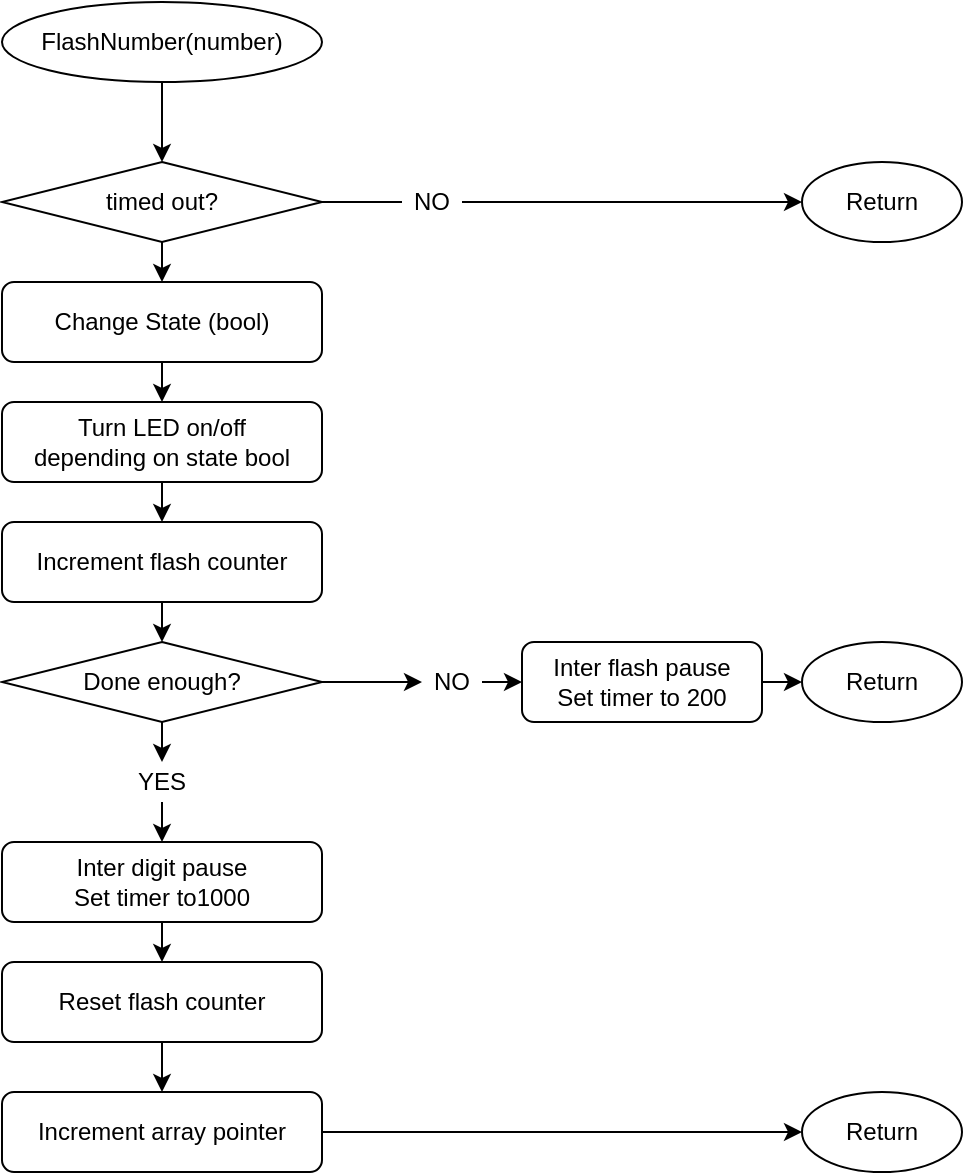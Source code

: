 <mxfile>
    <diagram id="JWU_pq0ETkwyuFgzXTky" name="Page-1">
        <mxGraphModel dx="1221" dy="738" grid="1" gridSize="10" guides="1" tooltips="1" connect="1" arrows="1" fold="1" page="1" pageScale="1" pageWidth="827" pageHeight="1169" math="0" shadow="0">
            <root>
                <mxCell id="0"/>
                <mxCell id="1" parent="0"/>
                <mxCell id="12" value="" style="edgeStyle=none;html=1;" edge="1" parent="1" source="2" target="5">
                    <mxGeometry relative="1" as="geometry"/>
                </mxCell>
                <mxCell id="2" value="Change State (bool)" style="rounded=1;whiteSpace=wrap;html=1;" vertex="1" parent="1">
                    <mxGeometry x="160" y="180" width="160" height="40" as="geometry"/>
                </mxCell>
                <mxCell id="20" value="" style="edgeStyle=none;html=1;startArrow=none;" edge="1" parent="1" source="21" target="14">
                    <mxGeometry relative="1" as="geometry"/>
                </mxCell>
                <mxCell id="40" style="edgeStyle=none;html=1;" edge="1" parent="1" source="3" target="21">
                    <mxGeometry relative="1" as="geometry"/>
                </mxCell>
                <mxCell id="41" style="edgeStyle=none;html=1;exitX=1;exitY=0.5;exitDx=0;exitDy=0;entryX=0;entryY=0.5;entryDx=0;entryDy=0;" edge="1" parent="1" source="3" target="31">
                    <mxGeometry relative="1" as="geometry"/>
                </mxCell>
                <mxCell id="3" value="Done enough?" style="rhombus;whiteSpace=wrap;html=1;" vertex="1" parent="1">
                    <mxGeometry x="160" y="360" width="160" height="40" as="geometry"/>
                </mxCell>
                <mxCell id="9" style="edgeStyle=none;html=1;startArrow=none;" edge="1" parent="1" source="16" target="8">
                    <mxGeometry relative="1" as="geometry"/>
                </mxCell>
                <mxCell id="11" value="" style="edgeStyle=none;html=1;" edge="1" parent="1" source="4" target="2">
                    <mxGeometry relative="1" as="geometry"/>
                </mxCell>
                <mxCell id="4" value="timed out?" style="rhombus;whiteSpace=wrap;html=1;" vertex="1" parent="1">
                    <mxGeometry x="160" y="120" width="160" height="40" as="geometry"/>
                </mxCell>
                <mxCell id="18" value="" style="edgeStyle=none;html=1;" edge="1" parent="1" source="5" target="13">
                    <mxGeometry relative="1" as="geometry"/>
                </mxCell>
                <mxCell id="5" value="Turn LED on/off&lt;br&gt;depending on state bool" style="rounded=1;whiteSpace=wrap;html=1;" vertex="1" parent="1">
                    <mxGeometry x="160" y="240" width="160" height="40" as="geometry"/>
                </mxCell>
                <mxCell id="7" value="" style="edgeStyle=none;html=1;" edge="1" parent="1" source="6" target="4">
                    <mxGeometry relative="1" as="geometry"/>
                </mxCell>
                <mxCell id="6" value="FlashNumber(number)" style="ellipse;whiteSpace=wrap;html=1;" vertex="1" parent="1">
                    <mxGeometry x="160" y="40" width="160" height="40" as="geometry"/>
                </mxCell>
                <mxCell id="8" value="Return" style="ellipse;whiteSpace=wrap;html=1;" vertex="1" parent="1">
                    <mxGeometry x="560" y="120" width="80" height="40" as="geometry"/>
                </mxCell>
                <mxCell id="19" value="" style="edgeStyle=none;html=1;" edge="1" parent="1" source="13" target="3">
                    <mxGeometry relative="1" as="geometry"/>
                </mxCell>
                <mxCell id="13" value="Increment flash counter" style="rounded=1;whiteSpace=wrap;html=1;" vertex="1" parent="1">
                    <mxGeometry x="160" y="300" width="160" height="40" as="geometry"/>
                </mxCell>
                <mxCell id="24" value="" style="edgeStyle=none;html=1;exitX=1;exitY=0.5;exitDx=0;exitDy=0;" edge="1" parent="1" source="42" target="23">
                    <mxGeometry relative="1" as="geometry"/>
                </mxCell>
                <mxCell id="38" value="" style="edgeStyle=none;html=1;" edge="1" parent="1" source="14" target="36">
                    <mxGeometry relative="1" as="geometry"/>
                </mxCell>
                <mxCell id="14" value="Inter digit pause&lt;br&gt;Set timer to1000" style="rounded=1;whiteSpace=wrap;html=1;" vertex="1" parent="1">
                    <mxGeometry x="160" y="460" width="160" height="40" as="geometry"/>
                </mxCell>
                <mxCell id="17" value="" style="edgeStyle=none;html=1;endArrow=none;" edge="1" parent="1" source="4" target="16">
                    <mxGeometry relative="1" as="geometry">
                        <mxPoint x="320" y="140" as="sourcePoint"/>
                        <mxPoint x="400" y="140" as="targetPoint"/>
                    </mxGeometry>
                </mxCell>
                <mxCell id="16" value="NO" style="text;strokeColor=none;align=center;fillColor=none;html=1;verticalAlign=middle;whiteSpace=wrap;rounded=0;" vertex="1" parent="1">
                    <mxGeometry x="360" y="125" width="30" height="30" as="geometry"/>
                </mxCell>
                <mxCell id="21" value="YES" style="text;strokeColor=none;align=center;fillColor=none;html=1;verticalAlign=middle;whiteSpace=wrap;rounded=0;" vertex="1" parent="1">
                    <mxGeometry x="225" y="420" width="30" height="20" as="geometry"/>
                </mxCell>
                <mxCell id="23" value="Return" style="ellipse;whiteSpace=wrap;html=1;" vertex="1" parent="1">
                    <mxGeometry x="560" y="585" width="80" height="40" as="geometry"/>
                </mxCell>
                <mxCell id="29" value="" style="edgeStyle=none;html=1;" edge="1" parent="1" source="25" target="27">
                    <mxGeometry relative="1" as="geometry"/>
                </mxCell>
                <mxCell id="25" value="Inter flash pause&lt;br&gt;Set timer to 200" style="rounded=1;whiteSpace=wrap;html=1;" vertex="1" parent="1">
                    <mxGeometry x="420" y="360" width="120" height="40" as="geometry"/>
                </mxCell>
                <mxCell id="27" value="Return" style="ellipse;whiteSpace=wrap;html=1;" vertex="1" parent="1">
                    <mxGeometry x="560" y="360" width="80" height="40" as="geometry"/>
                </mxCell>
                <mxCell id="39" value="" style="edgeStyle=none;html=1;" edge="1" parent="1" source="31" target="25">
                    <mxGeometry relative="1" as="geometry"/>
                </mxCell>
                <mxCell id="31" value="NO" style="text;strokeColor=none;align=center;fillColor=none;html=1;verticalAlign=middle;whiteSpace=wrap;rounded=0;" vertex="1" parent="1">
                    <mxGeometry x="370" y="370" width="30" height="20" as="geometry"/>
                </mxCell>
                <mxCell id="43" value="" style="edgeStyle=none;html=1;" edge="1" parent="1" source="36" target="42">
                    <mxGeometry relative="1" as="geometry"/>
                </mxCell>
                <mxCell id="36" value="Reset flash counter" style="rounded=1;whiteSpace=wrap;html=1;" vertex="1" parent="1">
                    <mxGeometry x="160" y="520" width="160" height="40" as="geometry"/>
                </mxCell>
                <mxCell id="42" value="Increment array pointer" style="rounded=1;whiteSpace=wrap;html=1;" vertex="1" parent="1">
                    <mxGeometry x="160" y="585" width="160" height="40" as="geometry"/>
                </mxCell>
            </root>
        </mxGraphModel>
    </diagram>
</mxfile>